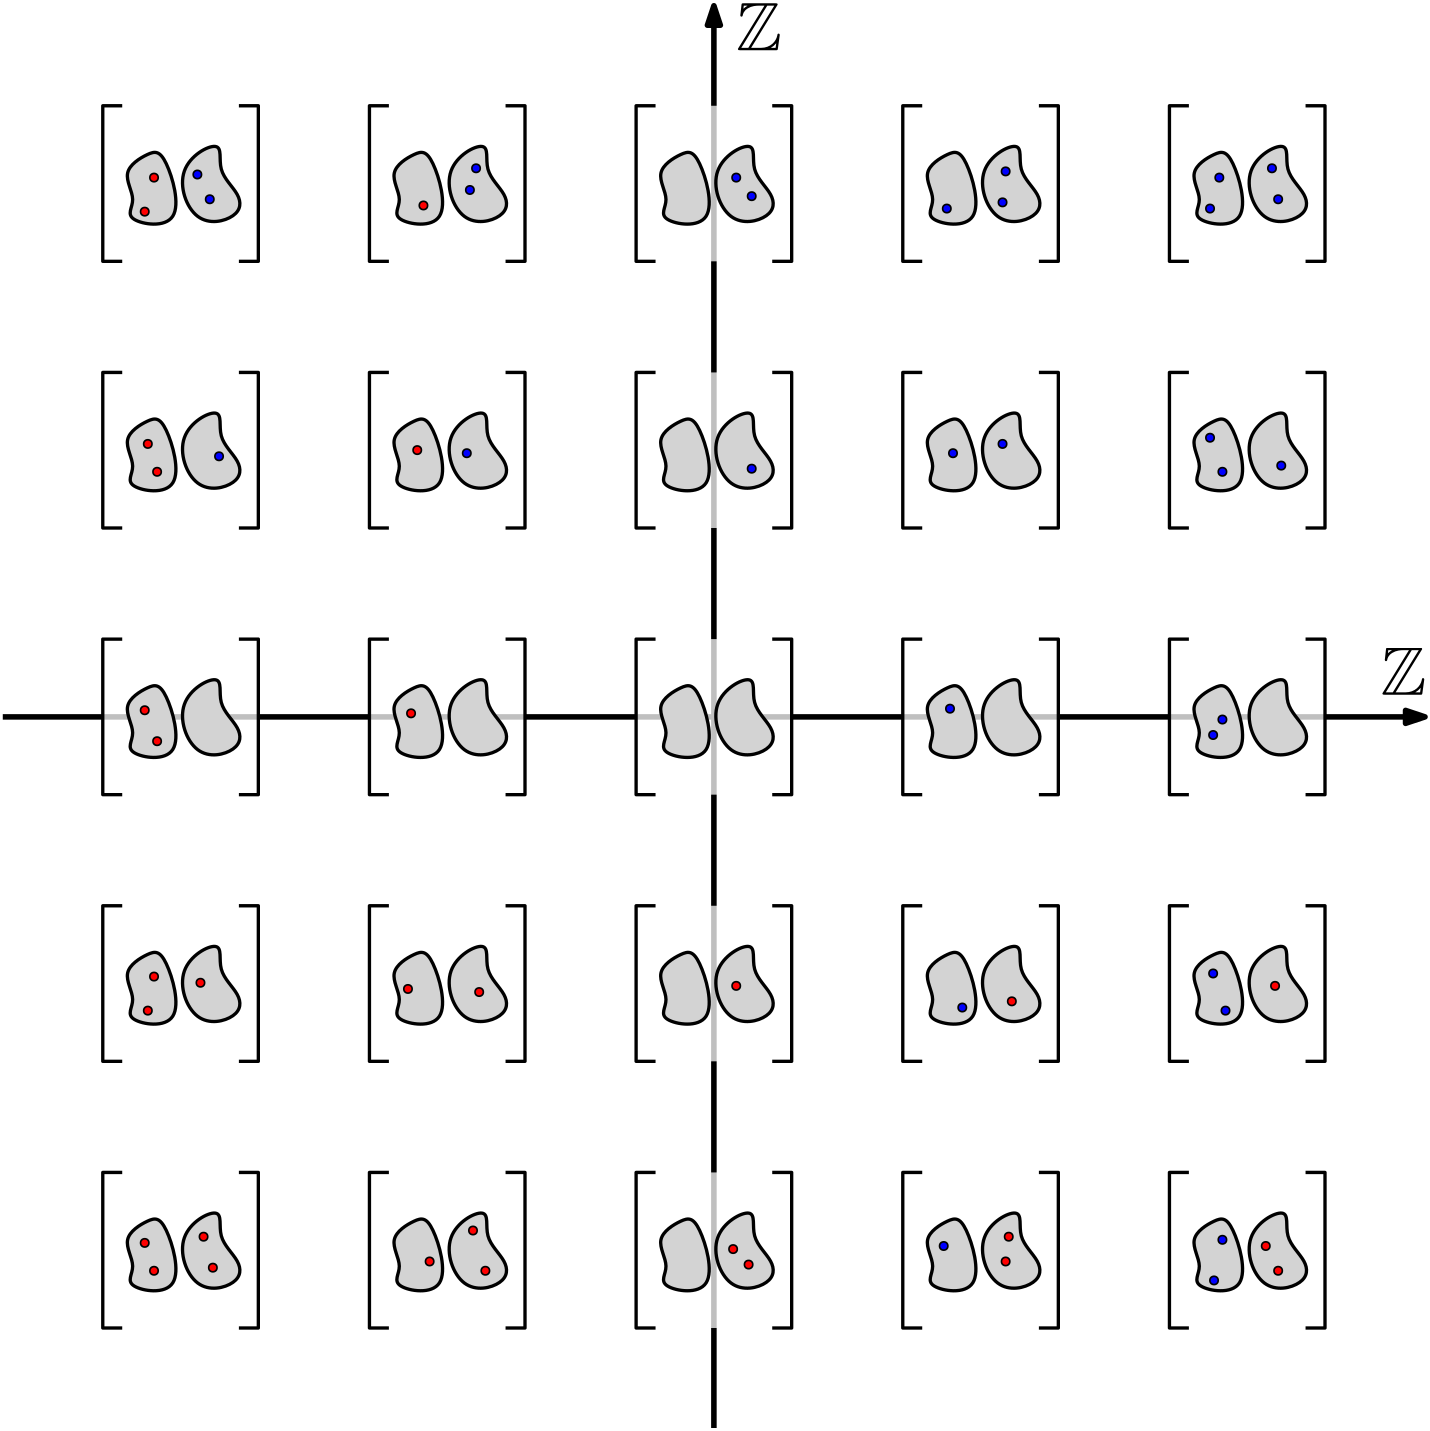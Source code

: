 <?xml version="1.0"?>
<!DOCTYPE ipe SYSTEM "ipe.dtd">
<ipe version="70206" creator="Ipe 7.2.7">
<info created="D:20180929085546" modified="D:20180929103208"/>
<preamble>\usepackage{amsmath}
\usepackage{amssymb}</preamble>
<ipestyle name="basic">
<symbol name="arrow/arc(spx)">
<path stroke="sym-stroke" fill="sym-stroke" pen="sym-pen">
0 0 m
-1 0.333 l
-1 -0.333 l
h
</path>
</symbol>
<symbol name="arrow/farc(spx)">
<path stroke="sym-stroke" fill="white" pen="sym-pen">
0 0 m
-1 0.333 l
-1 -0.333 l
h
</path>
</symbol>
<symbol name="arrow/ptarc(spx)">
<path stroke="sym-stroke" fill="sym-stroke" pen="sym-pen">
0 0 m
-1 0.333 l
-0.8 0 l
-1 -0.333 l
h
</path>
</symbol>
<symbol name="arrow/fptarc(spx)">
<path stroke="sym-stroke" fill="white" pen="sym-pen">
0 0 m
-1 0.333 l
-0.8 0 l
-1 -0.333 l
h
</path>
</symbol>
<symbol name="mark/circle(sx)" transformations="translations">
<path fill="sym-stroke">
0.6 0 0 0.6 0 0 e
0.4 0 0 0.4 0 0 e
</path>
</symbol>
<symbol name="mark/disk(sx)" transformations="translations">
<path fill="sym-stroke">
0.6 0 0 0.6 0 0 e
</path>
</symbol>
<symbol name="mark/fdisk(sfx)" transformations="translations">
<group>
<path fill="sym-fill">
0.5 0 0 0.5 0 0 e
</path>
<path fill="sym-stroke" fillrule="eofill">
0.6 0 0 0.6 0 0 e
0.4 0 0 0.4 0 0 e
</path>
</group>
</symbol>
<symbol name="mark/box(sx)" transformations="translations">
<path fill="sym-stroke" fillrule="eofill">
-0.6 -0.6 m
0.6 -0.6 l
0.6 0.6 l
-0.6 0.6 l
h
-0.4 -0.4 m
0.4 -0.4 l
0.4 0.4 l
-0.4 0.4 l
h
</path>
</symbol>
<symbol name="mark/square(sx)" transformations="translations">
<path fill="sym-stroke">
-0.6 -0.6 m
0.6 -0.6 l
0.6 0.6 l
-0.6 0.6 l
h
</path>
</symbol>
<symbol name="mark/fsquare(sfx)" transformations="translations">
<group>
<path fill="sym-fill">
-0.5 -0.5 m
0.5 -0.5 l
0.5 0.5 l
-0.5 0.5 l
h
</path>
<path fill="sym-stroke" fillrule="eofill">
-0.6 -0.6 m
0.6 -0.6 l
0.6 0.6 l
-0.6 0.6 l
h
-0.4 -0.4 m
0.4 -0.4 l
0.4 0.4 l
-0.4 0.4 l
h
</path>
</group>
</symbol>
<symbol name="mark/cross(sx)" transformations="translations">
<group>
<path fill="sym-stroke">
-0.43 -0.57 m
0.57 0.43 l
0.43 0.57 l
-0.57 -0.43 l
h
</path>
<path fill="sym-stroke">
-0.43 0.57 m
0.57 -0.43 l
0.43 -0.57 l
-0.57 0.43 l
h
</path>
</group>
</symbol>
<symbol name="arrow/fnormal(spx)">
<path stroke="sym-stroke" fill="white" pen="sym-pen">
0 0 m
-1 0.333 l
-1 -0.333 l
h
</path>
</symbol>
<symbol name="arrow/pointed(spx)">
<path stroke="sym-stroke" fill="sym-stroke" pen="sym-pen">
0 0 m
-1 0.333 l
-0.8 0 l
-1 -0.333 l
h
</path>
</symbol>
<symbol name="arrow/fpointed(spx)">
<path stroke="sym-stroke" fill="white" pen="sym-pen">
0 0 m
-1 0.333 l
-0.8 0 l
-1 -0.333 l
h
</path>
</symbol>
<symbol name="arrow/linear(spx)">
<path stroke="sym-stroke" pen="sym-pen">
-1 0.333 m
0 0 l
-1 -0.333 l
</path>
</symbol>
<symbol name="arrow/fdouble(spx)">
<path stroke="sym-stroke" fill="white" pen="sym-pen">
0 0 m
-1 0.333 l
-1 -0.333 l
h
-1 0 m
-2 0.333 l
-2 -0.333 l
h
</path>
</symbol>
<symbol name="arrow/double(spx)">
<path stroke="sym-stroke" fill="sym-stroke" pen="sym-pen">
0 0 m
-1 0.333 l
-1 -0.333 l
h
-1 0 m
-2 0.333 l
-2 -0.333 l
h
</path>
</symbol>
<pen name="heavier" value="0.8"/>
<pen name="fat" value="1.2"/>
<pen name="ultrafat" value="2"/>
<symbolsize name="large" value="5"/>
<symbolsize name="small" value="2"/>
<symbolsize name="tiny" value="1.1"/>
<arrowsize name="large" value="10"/>
<arrowsize name="small" value="5"/>
<arrowsize name="tiny" value="3"/>
<color name="red" value="1 0 0"/>
<color name="green" value="0 1 0"/>
<color name="blue" value="0 0 1"/>
<color name="yellow" value="1 1 0"/>
<color name="orange" value="1 0.647 0"/>
<color name="gold" value="1 0.843 0"/>
<color name="purple" value="0.627 0.125 0.941"/>
<color name="gray" value="0.745"/>
<color name="brown" value="0.647 0.165 0.165"/>
<color name="navy" value="0 0 0.502"/>
<color name="pink" value="1 0.753 0.796"/>
<color name="seagreen" value="0.18 0.545 0.341"/>
<color name="turquoise" value="0.251 0.878 0.816"/>
<color name="violet" value="0.933 0.51 0.933"/>
<color name="darkblue" value="0 0 0.545"/>
<color name="darkcyan" value="0 0.545 0.545"/>
<color name="darkgray" value="0.663"/>
<color name="darkgreen" value="0 0.392 0"/>
<color name="darkmagenta" value="0.545 0 0.545"/>
<color name="darkorange" value="1 0.549 0"/>
<color name="darkred" value="0.545 0 0"/>
<color name="lightblue" value="0.678 0.847 0.902"/>
<color name="lightcyan" value="0.878 1 1"/>
<color name="lightgray" value="0.827"/>
<color name="lightgreen" value="0.565 0.933 0.565"/>
<color name="lightyellow" value="1 1 0.878"/>
<dashstyle name="dashed" value="[4] 0"/>
<dashstyle name="dotted" value="[1 3] 0"/>
<dashstyle name="dash dotted" value="[4 2 1 2] 0"/>
<dashstyle name="dash dot dotted" value="[4 2 1 2 1 2] 0"/>
<textsize name="large" value="\large"/>
<textsize name="Large" value="\Large"/>
<textsize name="LARGE" value="\LARGE"/>
<textsize name="huge" value="\huge"/>
<textsize name="Huge" value="\Huge"/>
<textsize name="small" value="\small"/>
<textsize name="footnote" value="\footnotesize"/>
<textsize name="tiny" value="\tiny"/>
<textstyle name="center" begin="\begin{center}" end="\end{center}"/>
<textstyle name="itemize" begin="\begin{itemize}" end="\end{itemize}"/>
<textstyle name="item" begin="\begin{itemize}\item{}" end="\end{itemize}"/>
<gridsize name="4 pts" value="4"/>
<gridsize name="8 pts (~3 mm)" value="8"/>
<gridsize name="16 pts (~6 mm)" value="16"/>
<gridsize name="32 pts (~12 mm)" value="32"/>
<gridsize name="10 pts (~3.5 mm)" value="10"/>
<gridsize name="20 pts (~7 mm)" value="20"/>
<gridsize name="14 pts (~5 mm)" value="14"/>
<gridsize name="28 pts (~10 mm)" value="28"/>
<gridsize name="56 pts (~20 mm)" value="56"/>
<anglesize name="90 deg" value="90"/>
<anglesize name="60 deg" value="60"/>
<anglesize name="45 deg" value="45"/>
<anglesize name="30 deg" value="30"/>
<anglesize name="22.5 deg" value="22.5"/>
<opacity name="10%" value="0.1"/>
<opacity name="30%" value="0.3"/>
<opacity name="50%" value="0.5"/>
<opacity name="75%" value="0.75"/>
<tiling name="falling" angle="-60" step="4" width="1"/>
<tiling name="rising" angle="30" step="4" width="1"/>
</ipestyle>
<page>
<layer name="alpha"/>
<view layers="alpha" active="alpha"/>
<path layer="alpha" stroke="black" pen="ultrafat" arrow="normal/normal">
320 64 m
320 576 l
</path>
<path stroke="black" pen="ultrafat" arrow="normal/normal">
64 320 m
576 320 l
</path>
<path matrix="1 0 0 1 192 -384" fill="white" opacity="75%">
292 540 m
292 484 l
348 484 l
348 540 l
h
</path>
<path matrix="1 0 0 1 96 -384" fill="white" opacity="75%">
292 540 m
292 484 l
348 484 l
348 540 l
h
</path>
<path matrix="1 0 0 1 0 -384" fill="white" opacity="75%">
292 540 m
292 484 l
348 484 l
348 540 l
h
</path>
<path matrix="1 0 0 1 -96 -384" fill="white" opacity="75%">
292 540 m
292 484 l
348 484 l
348 540 l
h
</path>
<path matrix="1 0 0 1 -192 -384" fill="white" opacity="75%">
292 540 m
292 484 l
348 484 l
348 540 l
h
</path>
<path matrix="1 0 0 1 192 -288" fill="white" opacity="75%">
292 540 m
292 484 l
348 484 l
348 540 l
h
</path>
<path matrix="1 0 0 1 96 -288" fill="white" opacity="75%">
292 540 m
292 484 l
348 484 l
348 540 l
h
</path>
<path matrix="1 0 0 1 0 -288" fill="white" opacity="75%">
292 540 m
292 484 l
348 484 l
348 540 l
h
</path>
<path matrix="1 0 0 1 -96 -288" fill="white" opacity="75%">
292 540 m
292 484 l
348 484 l
348 540 l
h
</path>
<path matrix="1 0 0 1 -192 -288" fill="white" opacity="75%">
292 540 m
292 484 l
348 484 l
348 540 l
h
</path>
<path matrix="1 0 0 1 192 -192" fill="white" opacity="75%">
292 540 m
292 484 l
348 484 l
348 540 l
h
</path>
<path matrix="1 0 0 1 96 -192" fill="white" opacity="75%">
292 540 m
292 484 l
348 484 l
348 540 l
h
</path>
<path matrix="1 0 0 1 0 -192" fill="white" opacity="75%">
292 540 m
292 484 l
348 484 l
348 540 l
h
</path>
<path matrix="1 0 0 1 -96 -192" fill="white" opacity="75%">
292 540 m
292 484 l
348 484 l
348 540 l
h
</path>
<path matrix="1 0 0 1 -192 -192" fill="white" opacity="75%">
292 540 m
292 484 l
348 484 l
348 540 l
h
</path>
<path matrix="1 0 0 1 192 -96" fill="white" opacity="75%">
292 540 m
292 484 l
348 484 l
348 540 l
h
</path>
<path matrix="1 0 0 1 96 -96" fill="white" opacity="75%">
292 540 m
292 484 l
348 484 l
348 540 l
h
</path>
<path matrix="1 0 0 1 0 -96" fill="white" opacity="75%">
292 540 m
292 484 l
348 484 l
348 540 l
h
</path>
<path matrix="1 0 0 1 -96 -96" fill="white" opacity="75%">
292 540 m
292 484 l
348 484 l
348 540 l
h
</path>
<path matrix="1 0 0 1 192 0" fill="white" opacity="75%">
292 540 m
292 484 l
348 484 l
348 540 l
h
</path>
<path matrix="1 0 0 1 -192 -96" fill="white" opacity="75%">
292 540 m
292 484 l
348 484 l
348 540 l
h
</path>
<path matrix="1 0 0 1 -192 0" fill="white" opacity="75%">
292 540 m
292 484 l
348 484 l
348 540 l
h
</path>
<path matrix="1 0 0 1 -96 0" fill="white" opacity="75%">
292 540 m
292 484 l
348 484 l
348 540 l
h
</path>
<path matrix="1 0 0 1 96 0" fill="white" opacity="75%">
292 540 m
292 484 l
348 484 l
348 540 l
h
</path>
<path fill="white" opacity="75%">
292 540 m
292 484 l
348 484 l
348 540 l
h
</path>
<group matrix="1 0 0 1 0 -64">
<group matrix="0.4375 0 0 0.4375 178.917 109.718">
<path matrix="0.8 0 0 0.8 194.073 49.0875" stroke="black" fill="lightgray" pen="fat">
223.656 162.504
195.787 186.461
207.619 223.131
151.295 192.329
173.785 127.301
222.189 138.547 u
</path>
<path matrix="0.72 0 0 0.72 203.859 58.3035" stroke="black" fill="lightgray" pen="fat">
129.782 216.775
94.5792 194.284
117.559 160.059
95.0681 137.569
173.296 125.346
146.894 218.731 u
</path>
</group>
<path stroke="black" pen="fat">
299 220 m
292 220 l
292 164 l
299 164 l
</path>
<path stroke="black" pen="fat">
341 220 m
348 220 l
348 164 l
341 164 l
</path>
</group>
<group matrix="1 0 0 1 96 -64">
<group matrix="0.4375 0 0 0.4375 178.917 109.718">
<path matrix="0.8 0 0 0.8 194.073 49.0875" stroke="black" fill="lightgray" pen="fat">
223.656 162.504
195.787 186.461
207.619 223.131
151.295 192.329
173.785 127.301
222.189 138.547 u
</path>
<path matrix="0.72 0 0 0.72 203.859 58.3035" stroke="black" fill="lightgray" pen="fat">
129.782 216.775
94.5792 194.284
117.559 160.059
95.0681 137.569
173.296 125.346
146.894 218.731 u
</path>
</group>
<path stroke="black" pen="fat">
299 220 m
292 220 l
292 164 l
299 164 l
</path>
<path stroke="black" pen="fat">
341 220 m
348 220 l
348 164 l
341 164 l
</path>
</group>
<group matrix="1 0 0 1 192 -64">
<group matrix="0.4375 0 0 0.4375 178.917 109.718">
<path matrix="0.8 0 0 0.8 194.073 49.0875" stroke="black" fill="lightgray" pen="fat">
223.656 162.504
195.787 186.461
207.619 223.131
151.295 192.329
173.785 127.301
222.189 138.547 u
</path>
<path matrix="0.72 0 0 0.72 203.859 58.3035" stroke="black" fill="lightgray" pen="fat">
129.782 216.775
94.5792 194.284
117.559 160.059
95.0681 137.569
173.296 125.346
146.894 218.731 u
</path>
</group>
<path stroke="black" pen="fat">
299 220 m
292 220 l
292 164 l
299 164 l
</path>
<path stroke="black" pen="fat">
341 220 m
348 220 l
348 164 l
341 164 l
</path>
</group>
<group matrix="1 0 0 1 -96 -64">
<group matrix="0.4375 0 0 0.4375 178.917 109.718">
<path matrix="0.8 0 0 0.8 194.073 49.0875" stroke="black" fill="lightgray" pen="fat">
223.656 162.504
195.787 186.461
207.619 223.131
151.295 192.329
173.785 127.301
222.189 138.547 u
</path>
<path matrix="0.72 0 0 0.72 203.859 58.3035" stroke="black" fill="lightgray" pen="fat">
129.782 216.775
94.5792 194.284
117.559 160.059
95.0681 137.569
173.296 125.346
146.894 218.731 u
</path>
</group>
<path stroke="black" pen="fat">
299 220 m
292 220 l
292 164 l
299 164 l
</path>
<path stroke="black" pen="fat">
341 220 m
348 220 l
348 164 l
341 164 l
</path>
</group>
<group matrix="1 0 0 1 -192 -64">
<group matrix="0.4375 0 0 0.4375 178.917 109.718">
<path matrix="0.8 0 0 0.8 194.073 49.0875" stroke="black" fill="lightgray" pen="fat">
223.656 162.504
195.787 186.461
207.619 223.131
151.295 192.329
173.785 127.301
222.189 138.547 u
</path>
<path matrix="0.72 0 0 0.72 203.859 58.3035" stroke="black" fill="lightgray" pen="fat">
129.782 216.775
94.5792 194.284
117.559 160.059
95.0681 137.569
173.296 125.346
146.894 218.731 u
</path>
</group>
<path stroke="black" pen="fat">
299 220 m
292 220 l
292 164 l
299 164 l
</path>
<path stroke="black" pen="fat">
341 220 m
348 220 l
348 164 l
341 164 l
</path>
</group>
<group matrix="1 0 0 1 0 32">
<group matrix="0.4375 0 0 0.4375 178.917 109.718">
<path matrix="0.8 0 0 0.8 194.073 49.0875" stroke="black" fill="lightgray" pen="fat">
223.656 162.504
195.787 186.461
207.619 223.131
151.295 192.329
173.785 127.301
222.189 138.547 u
</path>
<path matrix="0.72 0 0 0.72 203.859 58.3035" stroke="black" fill="lightgray" pen="fat">
129.782 216.775
94.5792 194.284
117.559 160.059
95.0681 137.569
173.296 125.346
146.894 218.731 u
</path>
</group>
<path stroke="black" pen="fat">
299 220 m
292 220 l
292 164 l
299 164 l
</path>
<path stroke="black" pen="fat">
341 220 m
348 220 l
348 164 l
341 164 l
</path>
</group>
<group matrix="1 0 0 1 96 32">
<group matrix="0.4375 0 0 0.4375 178.917 109.718">
<path matrix="0.8 0 0 0.8 194.073 49.0875" stroke="black" fill="lightgray" pen="fat">
223.656 162.504
195.787 186.461
207.619 223.131
151.295 192.329
173.785 127.301
222.189 138.547 u
</path>
<path matrix="0.72 0 0 0.72 203.859 58.3035" stroke="black" fill="lightgray" pen="fat">
129.782 216.775
94.5792 194.284
117.559 160.059
95.0681 137.569
173.296 125.346
146.894 218.731 u
</path>
</group>
<path stroke="black" pen="fat">
299 220 m
292 220 l
292 164 l
299 164 l
</path>
<path stroke="black" pen="fat">
341 220 m
348 220 l
348 164 l
341 164 l
</path>
</group>
<group matrix="1 0 0 1 192 32">
<group matrix="0.4375 0 0 0.4375 178.917 109.718">
<path matrix="0.8 0 0 0.8 194.073 49.0875" stroke="black" fill="lightgray" pen="fat">
223.656 162.504
195.787 186.461
207.619 223.131
151.295 192.329
173.785 127.301
222.189 138.547 u
</path>
<path matrix="0.72 0 0 0.72 203.859 58.3035" stroke="black" fill="lightgray" pen="fat">
129.782 216.775
94.5792 194.284
117.559 160.059
95.0681 137.569
173.296 125.346
146.894 218.731 u
</path>
</group>
<path stroke="black" pen="fat">
299 220 m
292 220 l
292 164 l
299 164 l
</path>
<path stroke="black" pen="fat">
341 220 m
348 220 l
348 164 l
341 164 l
</path>
</group>
<group matrix="1 0 0 1 -96 32">
<group matrix="0.4375 0 0 0.4375 178.917 109.718">
<path matrix="0.8 0 0 0.8 194.073 49.0875" stroke="black" fill="lightgray" pen="fat">
223.656 162.504
195.787 186.461
207.619 223.131
151.295 192.329
173.785 127.301
222.189 138.547 u
</path>
<path matrix="0.72 0 0 0.72 203.859 58.3035" stroke="black" fill="lightgray" pen="fat">
129.782 216.775
94.5792 194.284
117.559 160.059
95.0681 137.569
173.296 125.346
146.894 218.731 u
</path>
</group>
<path stroke="black" pen="fat">
299 220 m
292 220 l
292 164 l
299 164 l
</path>
<path stroke="black" pen="fat">
341 220 m
348 220 l
348 164 l
341 164 l
</path>
</group>
<group matrix="1 0 0 1 -192 32">
<group matrix="0.4375 0 0 0.4375 178.917 109.718">
<path matrix="0.8 0 0 0.8 194.073 49.0875" stroke="black" fill="lightgray" pen="fat">
223.656 162.504
195.787 186.461
207.619 223.131
151.295 192.329
173.785 127.301
222.189 138.547 u
</path>
<path matrix="0.72 0 0 0.72 203.859 58.3035" stroke="black" fill="lightgray" pen="fat">
129.782 216.775
94.5792 194.284
117.559 160.059
95.0681 137.569
173.296 125.346
146.894 218.731 u
</path>
</group>
<path stroke="black" pen="fat">
299 220 m
292 220 l
292 164 l
299 164 l
</path>
<path stroke="black" pen="fat">
341 220 m
348 220 l
348 164 l
341 164 l
</path>
</group>
<group matrix="1 0 0 1 0 128">
<group matrix="0.4375 0 0 0.4375 178.917 109.718">
<path matrix="0.8 0 0 0.8 194.073 49.0875" stroke="black" fill="lightgray" pen="fat">
223.656 162.504
195.787 186.461
207.619 223.131
151.295 192.329
173.785 127.301
222.189 138.547 u
</path>
<path matrix="0.72 0 0 0.72 203.859 58.3035" stroke="black" fill="lightgray" pen="fat">
129.782 216.775
94.5792 194.284
117.559 160.059
95.0681 137.569
173.296 125.346
146.894 218.731 u
</path>
</group>
<path stroke="black" pen="fat">
299 220 m
292 220 l
292 164 l
299 164 l
</path>
<path stroke="black" pen="fat">
341 220 m
348 220 l
348 164 l
341 164 l
</path>
</group>
<group matrix="1 0 0 1 96 128">
<group matrix="0.4375 0 0 0.4375 178.917 109.718">
<path matrix="0.8 0 0 0.8 194.073 49.0875" stroke="black" fill="lightgray" pen="fat">
223.656 162.504
195.787 186.461
207.619 223.131
151.295 192.329
173.785 127.301
222.189 138.547 u
</path>
<path matrix="0.72 0 0 0.72 203.859 58.3035" stroke="black" fill="lightgray" pen="fat">
129.782 216.775
94.5792 194.284
117.559 160.059
95.0681 137.569
173.296 125.346
146.894 218.731 u
</path>
</group>
<path stroke="black" pen="fat">
299 220 m
292 220 l
292 164 l
299 164 l
</path>
<path stroke="black" pen="fat">
341 220 m
348 220 l
348 164 l
341 164 l
</path>
</group>
<group matrix="1 0 0 1 192 128">
<group matrix="0.4375 0 0 0.4375 178.917 109.718">
<path matrix="0.8 0 0 0.8 194.073 49.0875" stroke="black" fill="lightgray" pen="fat">
223.656 162.504
195.787 186.461
207.619 223.131
151.295 192.329
173.785 127.301
222.189 138.547 u
</path>
<path matrix="0.72 0 0 0.72 203.859 58.3035" stroke="black" fill="lightgray" pen="fat">
129.782 216.775
94.5792 194.284
117.559 160.059
95.0681 137.569
173.296 125.346
146.894 218.731 u
</path>
</group>
<path stroke="black" pen="fat">
299 220 m
292 220 l
292 164 l
299 164 l
</path>
<path stroke="black" pen="fat">
341 220 m
348 220 l
348 164 l
341 164 l
</path>
</group>
<group matrix="1 0 0 1 -96 128">
<group matrix="0.4375 0 0 0.4375 178.917 109.718">
<path matrix="0.8 0 0 0.8 194.073 49.0875" stroke="black" fill="lightgray" pen="fat">
223.656 162.504
195.787 186.461
207.619 223.131
151.295 192.329
173.785 127.301
222.189 138.547 u
</path>
<path matrix="0.72 0 0 0.72 203.859 58.3035" stroke="black" fill="lightgray" pen="fat">
129.782 216.775
94.5792 194.284
117.559 160.059
95.0681 137.569
173.296 125.346
146.894 218.731 u
</path>
</group>
<path stroke="black" pen="fat">
299 220 m
292 220 l
292 164 l
299 164 l
</path>
<path stroke="black" pen="fat">
341 220 m
348 220 l
348 164 l
341 164 l
</path>
</group>
<group matrix="1 0 0 1 -192 128">
<group matrix="0.4375 0 0 0.4375 178.917 109.718">
<path matrix="0.8 0 0 0.8 194.073 49.0875" stroke="black" fill="lightgray" pen="fat">
223.656 162.504
195.787 186.461
207.619 223.131
151.295 192.329
173.785 127.301
222.189 138.547 u
</path>
<path matrix="0.72 0 0 0.72 203.859 58.3035" stroke="black" fill="lightgray" pen="fat">
129.782 216.775
94.5792 194.284
117.559 160.059
95.0681 137.569
173.296 125.346
146.894 218.731 u
</path>
</group>
<path stroke="black" pen="fat">
299 220 m
292 220 l
292 164 l
299 164 l
</path>
<path stroke="black" pen="fat">
341 220 m
348 220 l
348 164 l
341 164 l
</path>
</group>
<group matrix="1 0 0 1 0 224">
<group matrix="0.4375 0 0 0.4375 178.917 109.718">
<path matrix="0.8 0 0 0.8 194.073 49.0875" stroke="black" fill="lightgray" pen="fat">
223.656 162.504
195.787 186.461
207.619 223.131
151.295 192.329
173.785 127.301
222.189 138.547 u
</path>
<path matrix="0.72 0 0 0.72 203.859 58.3035" stroke="black" fill="lightgray" pen="fat">
129.782 216.775
94.5792 194.284
117.559 160.059
95.0681 137.569
173.296 125.346
146.894 218.731 u
</path>
</group>
<path stroke="black" pen="fat">
299 220 m
292 220 l
292 164 l
299 164 l
</path>
<path stroke="black" pen="fat">
341 220 m
348 220 l
348 164 l
341 164 l
</path>
</group>
<group matrix="1 0 0 1 96 224">
<group matrix="0.4375 0 0 0.4375 178.917 109.718">
<path matrix="0.8 0 0 0.8 194.073 49.0875" stroke="black" fill="lightgray" pen="fat">
223.656 162.504
195.787 186.461
207.619 223.131
151.295 192.329
173.785 127.301
222.189 138.547 u
</path>
<path matrix="0.72 0 0 0.72 203.859 58.3035" stroke="black" fill="lightgray" pen="fat">
129.782 216.775
94.5792 194.284
117.559 160.059
95.0681 137.569
173.296 125.346
146.894 218.731 u
</path>
</group>
<path stroke="black" pen="fat">
299 220 m
292 220 l
292 164 l
299 164 l
</path>
<path stroke="black" pen="fat">
341 220 m
348 220 l
348 164 l
341 164 l
</path>
</group>
<group matrix="1 0 0 1 192 224">
<group matrix="0.4375 0 0 0.4375 178.917 109.718">
<path matrix="0.8 0 0 0.8 194.073 49.0875" stroke="black" fill="lightgray" pen="fat">
223.656 162.504
195.787 186.461
207.619 223.131
151.295 192.329
173.785 127.301
222.189 138.547 u
</path>
<path matrix="0.72 0 0 0.72 203.859 58.3035" stroke="black" fill="lightgray" pen="fat">
129.782 216.775
94.5792 194.284
117.559 160.059
95.0681 137.569
173.296 125.346
146.894 218.731 u
</path>
</group>
<path stroke="black" pen="fat">
299 220 m
292 220 l
292 164 l
299 164 l
</path>
<path stroke="black" pen="fat">
341 220 m
348 220 l
348 164 l
341 164 l
</path>
</group>
<group matrix="1 0 0 1 -96 224">
<group matrix="0.4375 0 0 0.4375 178.917 109.718">
<path matrix="0.8 0 0 0.8 194.073 49.0875" stroke="black" fill="lightgray" pen="fat">
223.656 162.504
195.787 186.461
207.619 223.131
151.295 192.329
173.785 127.301
222.189 138.547 u
</path>
<path matrix="0.72 0 0 0.72 203.859 58.3035" stroke="black" fill="lightgray" pen="fat">
129.782 216.775
94.5792 194.284
117.559 160.059
95.0681 137.569
173.296 125.346
146.894 218.731 u
</path>
</group>
<path stroke="black" pen="fat">
299 220 m
292 220 l
292 164 l
299 164 l
</path>
<path stroke="black" pen="fat">
341 220 m
348 220 l
348 164 l
341 164 l
</path>
</group>
<group matrix="1 0 0 1 -192 224">
<group matrix="0.4375 0 0 0.4375 178.917 109.718">
<path matrix="0.8 0 0 0.8 194.073 49.0875" stroke="black" fill="lightgray" pen="fat">
223.656 162.504
195.787 186.461
207.619 223.131
151.295 192.329
173.785 127.301
222.189 138.547 u
</path>
<path matrix="0.72 0 0 0.72 203.859 58.3035" stroke="black" fill="lightgray" pen="fat">
129.782 216.775
94.5792 194.284
117.559 160.059
95.0681 137.569
173.296 125.346
146.894 218.731 u
</path>
</group>
<path stroke="black" pen="fat">
299 220 m
292 220 l
292 164 l
299 164 l
</path>
<path stroke="black" pen="fat">
341 220 m
348 220 l
348 164 l
341 164 l
</path>
</group>
<group matrix="1 0 0 1 0 320">
<group matrix="0.4375 0 0 0.4375 178.917 109.718">
<path matrix="0.8 0 0 0.8 194.073 49.0875" stroke="black" fill="lightgray" pen="fat">
223.656 162.504
195.787 186.461
207.619 223.131
151.295 192.329
173.785 127.301
222.189 138.547 u
</path>
<path matrix="0.72 0 0 0.72 203.859 58.3035" stroke="black" fill="lightgray" pen="fat">
129.782 216.775
94.5792 194.284
117.559 160.059
95.0681 137.569
173.296 125.346
146.894 218.731 u
</path>
</group>
<path stroke="black" pen="fat">
299 220 m
292 220 l
292 164 l
299 164 l
</path>
<path stroke="black" pen="fat">
341 220 m
348 220 l
348 164 l
341 164 l
</path>
</group>
<group matrix="1 0 0 1 96 320">
<group matrix="0.4375 0 0 0.4375 178.917 109.718">
<path matrix="0.8 0 0 0.8 194.073 49.0875" stroke="black" fill="lightgray" pen="fat">
223.656 162.504
195.787 186.461
207.619 223.131
151.295 192.329
173.785 127.301
222.189 138.547 u
</path>
<path matrix="0.72 0 0 0.72 203.859 58.3035" stroke="black" fill="lightgray" pen="fat">
129.782 216.775
94.5792 194.284
117.559 160.059
95.0681 137.569
173.296 125.346
146.894 218.731 u
</path>
</group>
<path stroke="black" pen="fat">
299 220 m
292 220 l
292 164 l
299 164 l
</path>
<path stroke="black" pen="fat">
341 220 m
348 220 l
348 164 l
341 164 l
</path>
</group>
<group matrix="1 0 0 1 192 320">
<group matrix="0.4375 0 0 0.4375 178.917 109.718">
<path matrix="0.8 0 0 0.8 194.073 49.0875" stroke="black" fill="lightgray" pen="fat">
223.656 162.504
195.787 186.461
207.619 223.131
151.295 192.329
173.785 127.301
222.189 138.547 u
</path>
<path matrix="0.72 0 0 0.72 203.859 58.3035" stroke="black" fill="lightgray" pen="fat">
129.782 216.775
94.5792 194.284
117.559 160.059
95.0681 137.569
173.296 125.346
146.894 218.731 u
</path>
</group>
<path stroke="black" pen="fat">
299 220 m
292 220 l
292 164 l
299 164 l
</path>
<path stroke="black" pen="fat">
341 220 m
348 220 l
348 164 l
341 164 l
</path>
</group>
<group matrix="1 0 0 1 -96 320">
<group matrix="0.4375 0 0 0.4375 178.917 109.718">
<path matrix="0.8 0 0 0.8 194.073 49.0875" stroke="black" fill="lightgray" pen="fat">
223.656 162.504
195.787 186.461
207.619 223.131
151.295 192.329
173.785 127.301
222.189 138.547 u
</path>
<path matrix="0.72 0 0 0.72 203.859 58.3035" stroke="black" fill="lightgray" pen="fat">
129.782 216.775
94.5792 194.284
117.559 160.059
95.0681 137.569
173.296 125.346
146.894 218.731 u
</path>
</group>
<path stroke="black" pen="fat">
299 220 m
292 220 l
292 164 l
299 164 l
</path>
<path stroke="black" pen="fat">
341 220 m
348 220 l
348 164 l
341 164 l
</path>
</group>
<group matrix="1 0 0 1 -192 320">
<group matrix="0.4375 0 0 0.4375 178.917 109.718">
<path matrix="0.8 0 0 0.8 194.073 49.0875" stroke="black" fill="lightgray" pen="fat">
223.656 162.504
195.787 186.461
207.619 223.131
151.295 192.329
173.785 127.301
222.189 138.547 u
</path>
<path matrix="0.72 0 0 0.72 203.859 58.3035" stroke="black" fill="lightgray" pen="fat">
129.782 216.775
94.5792 194.284
117.559 160.059
95.0681 137.569
173.296 125.346
146.894 218.731 u
</path>
</group>
<path stroke="black" pen="fat">
299 220 m
292 220 l
292 164 l
299 164 l
</path>
<path stroke="black" pen="fat">
341 220 m
348 220 l
348 164 l
341 164 l
</path>
</group>
<use name="mark/fdisk(sfx)" pos="404.999 322.95" size="normal" stroke="black" fill="blue"/>
<use name="mark/fdisk(sfx)" pos="403.848 502.993" size="normal" stroke="black" fill="blue"/>
<use name="mark/fdisk(sfx)" pos="406.078 414.92" size="normal" stroke="black" fill="blue"/>
<use name="mark/fdisk(sfx)" pos="409.422 215.363" size="normal" stroke="black" fill="blue"/>
<use name="mark/fdisk(sfx)" pos="402.733 129.519" size="normal" stroke="black" fill="blue"/>
<use matrix="1 0 0 1 0.326565 0.979696" name="mark/fdisk(sfx)" pos="499.725 116.141" size="normal" stroke="black" fill="blue"/>
<use name="mark/fdisk(sfx)" pos="503.069 131.749" size="normal" stroke="black" fill="blue"/>
<use name="mark/fdisk(sfx)" pos="504.184 214.248" size="normal" stroke="black" fill="blue"/>
<use name="mark/fdisk(sfx)" pos="499.725 227.626" size="normal" stroke="black" fill="blue"/>
<use name="mark/fdisk(sfx)" pos="499.725 313.469" size="normal" stroke="black" fill="blue"/>
<use name="mark/fdisk(sfx)" pos="503.069 319.043" size="normal" stroke="black" fill="blue"/>
<use name="mark/fdisk(sfx)" pos="503.069 408.231" size="normal" stroke="black" fill="blue"/>
<use name="mark/fdisk(sfx)" pos="498.61 420.495" size="normal" stroke="black" fill="blue"/>
<use name="mark/fdisk(sfx)" pos="498.61 502.993" size="normal" stroke="black" fill="blue"/>
<use name="mark/fdisk(sfx)" pos="501.954 514.142" size="normal" stroke="black" fill="blue"/>
<use name="mark/fdisk(sfx)" pos="524.251 410.461" size="normal" stroke="black" fill="blue"/>
<use name="mark/fdisk(sfx)" pos="423.915 418.265" size="normal" stroke="black" fill="blue"/>
<use name="mark/fdisk(sfx)" pos="333.612 409.346" size="normal" stroke="black" fill="blue"/>
<use name="mark/fdisk(sfx)" pos="231.046 414.92" size="normal" stroke="black" fill="blue"/>
<use name="mark/fdisk(sfx)" pos="141.858 413.806" size="normal" stroke="black" fill="blue"/>
<use name="mark/fdisk(sfx)" pos="134.054 515.257" size="normal" stroke="black" fill="blue"/>
<use name="mark/fdisk(sfx)" pos="138.514 506.338" size="normal" stroke="black" fill="blue"/>
<use name="mark/fdisk(sfx)" pos="234.391 517.486" size="normal" stroke="black" fill="blue"/>
<use name="mark/fdisk(sfx)" pos="232.161 509.683" size="normal" stroke="black" fill="blue"/>
<use name="mark/fdisk(sfx)" pos="328.038 514.142" size="normal" stroke="black" fill="blue"/>
<use name="mark/fdisk(sfx)" pos="333.612 507.453" size="normal" stroke="black" fill="blue"/>
<use name="mark/fdisk(sfx)" pos="425.03 516.372" size="normal" stroke="black" fill="blue"/>
<use name="mark/fdisk(sfx)" pos="423.915 505.223" size="normal" stroke="black" fill="blue"/>
<use name="mark/fdisk(sfx)" pos="520.907 517.486" size="normal" stroke="black" fill="blue"/>
<use name="mark/fdisk(sfx)" pos="523.137 506.338" size="normal" stroke="black" fill="blue"/>
<use name="mark/fdisk(sfx)" pos="215.438 504.108" size="normal" stroke="black" fill="red"/>
<use name="mark/fdisk(sfx)" pos="213.209 416.035" size="normal" stroke="black" fill="red"/>
<use name="mark/fdisk(sfx)" pos="210.979 321.273" size="normal" stroke="black" fill="red"/>
<use name="mark/fdisk(sfx)" pos="209.864 222.052" size="normal" stroke="black" fill="red"/>
<use name="mark/fdisk(sfx)" pos="217.668 123.945" size="normal" stroke="black" fill="red"/>
<use name="mark/fdisk(sfx)" pos="118.447 120.6" size="normal" stroke="black" fill="red"/>
<use name="mark/fdisk(sfx)" pos="115.102 130.634" size="normal" stroke="black" fill="red"/>
<use name="mark/fdisk(sfx)" pos="116.217 214.248" size="normal" stroke="black" fill="red"/>
<use name="mark/fdisk(sfx)" pos="118.447 226.511" size="normal" stroke="black" fill="red"/>
<use name="mark/fdisk(sfx)" pos="119.561 311.239" size="normal" stroke="black" fill="red"/>
<use name="mark/fdisk(sfx)" pos="115.102 322.388" size="normal" stroke="black" fill="red"/>
<use name="mark/fdisk(sfx)" pos="119.561 408.231" size="normal" stroke="black" fill="red"/>
<use name="mark/fdisk(sfx)" pos="116.217 418.265" size="normal" stroke="black" fill="red"/>
<use name="mark/fdisk(sfx)" pos="115.102 501.879" size="normal" stroke="black" fill="red"/>
<use name="mark/fdisk(sfx)" pos="118.447 514.142" size="normal" stroke="black" fill="red"/>
<use name="mark/fdisk(sfx)" pos="135.169 224.281" size="normal" stroke="black" fill="red"/>
<use name="mark/fdisk(sfx)" pos="235.506 220.937" size="normal" stroke="black" fill="red"/>
<use name="mark/fdisk(sfx)" pos="328.038 223.166" size="normal" stroke="black" fill="red"/>
<use name="mark/fdisk(sfx)" pos="427.26 217.592" size="normal" stroke="black" fill="red"/>
<use name="mark/fdisk(sfx)" pos="522.022 223.166" size="normal" stroke="black" fill="red"/>
<use name="mark/fdisk(sfx)" pos="139.629 121.715" size="normal" stroke="black" fill="red"/>
<use name="mark/fdisk(sfx)" pos="136.284 132.864" size="normal" stroke="black" fill="red"/>
<use name="mark/fdisk(sfx)" pos="237.735 120.6" size="normal" stroke="black" fill="red"/>
<use name="mark/fdisk(sfx)" pos="233.276 135.093" size="normal" stroke="black" fill="red"/>
<use name="mark/fdisk(sfx)" pos="332.497 122.83" size="normal" stroke="black" fill="red"/>
<use name="mark/fdisk(sfx)" pos="326.923 128.404" size="normal" stroke="black" fill="red"/>
<use name="mark/fdisk(sfx)" pos="425.03 123.945" size="normal" stroke="black" fill="red"/>
<use name="mark/fdisk(sfx)" pos="426.145 132.864" size="normal" stroke="black" fill="red"/>
<use name="mark/fdisk(sfx)" pos="523.137 120.6" size="normal" stroke="black" fill="red"/>
<use name="mark/fdisk(sfx)" pos="518.677 129.519" size="normal" stroke="black" fill="red"/>
<path fill="white">
320 480 m
320 480 l
320 480 l
320 480 l
h
</path>
<text matrix="1 0 0 1 -16 40" transformations="translations" pos="576 288" stroke="black" type="label" width="16.525" height="17.076" depth="0" valign="baseline" size="Huge">$\mathbb{Z}$</text>
<text matrix="1 0 0 1 -248 272" transformations="translations" pos="576 288" stroke="black" type="label" width="16.525" height="17.076" depth="0" valign="baseline" size="Huge">$\mathbb{Z}$</text>
</page>
</ipe>
